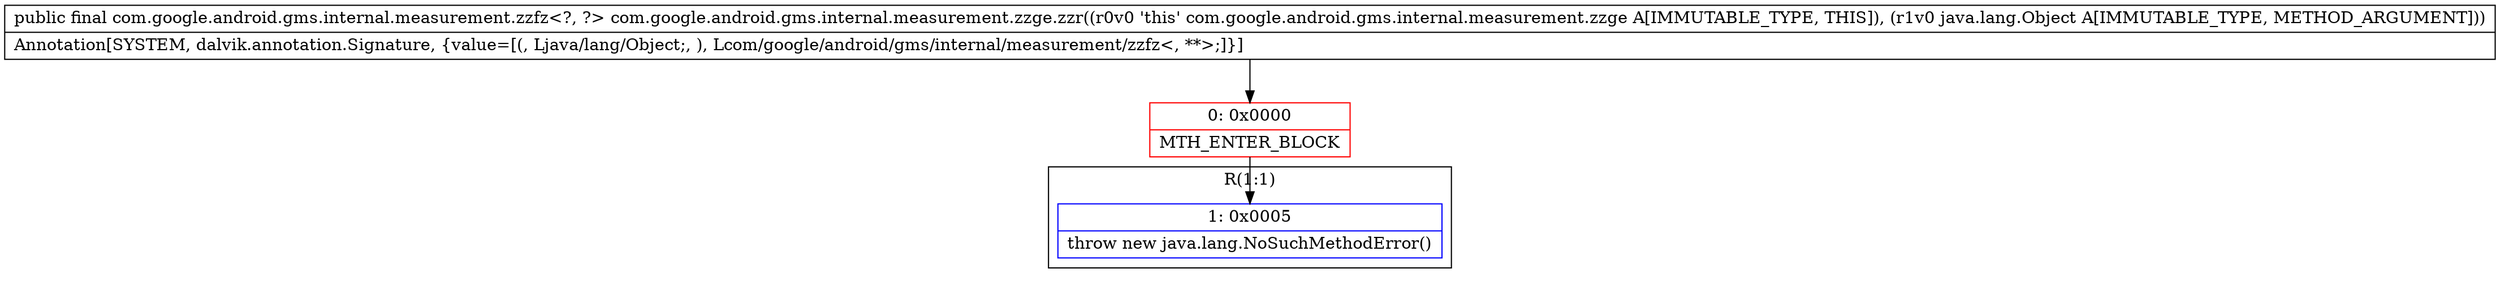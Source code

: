 digraph "CFG forcom.google.android.gms.internal.measurement.zzge.zzr(Ljava\/lang\/Object;)Lcom\/google\/android\/gms\/internal\/measurement\/zzfz;" {
subgraph cluster_Region_839149167 {
label = "R(1:1)";
node [shape=record,color=blue];
Node_1 [shape=record,label="{1\:\ 0x0005|throw new java.lang.NoSuchMethodError()\l}"];
}
Node_0 [shape=record,color=red,label="{0\:\ 0x0000|MTH_ENTER_BLOCK\l}"];
MethodNode[shape=record,label="{public final com.google.android.gms.internal.measurement.zzfz\<?, ?\> com.google.android.gms.internal.measurement.zzge.zzr((r0v0 'this' com.google.android.gms.internal.measurement.zzge A[IMMUTABLE_TYPE, THIS]), (r1v0 java.lang.Object A[IMMUTABLE_TYPE, METHOD_ARGUMENT]))  | Annotation[SYSTEM, dalvik.annotation.Signature, \{value=[(, Ljava\/lang\/Object;, ), Lcom\/google\/android\/gms\/internal\/measurement\/zzfz\<, **\>;]\}]\l}"];
MethodNode -> Node_0;
Node_0 -> Node_1;
}

